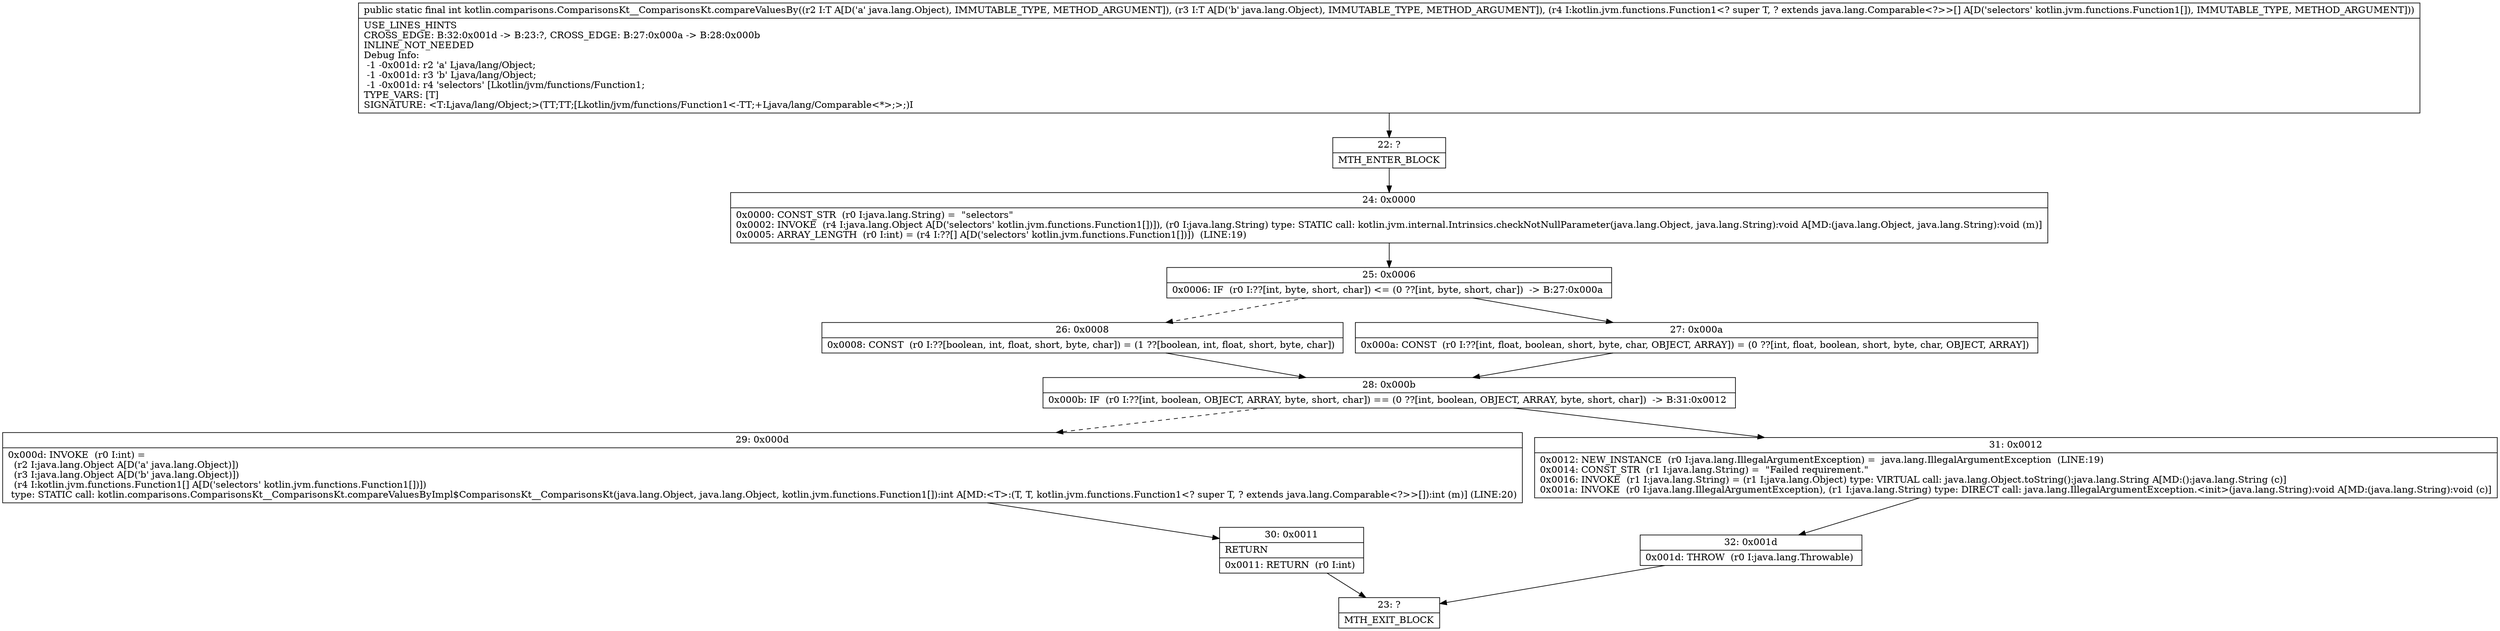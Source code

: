 digraph "CFG forkotlin.comparisons.ComparisonsKt__ComparisonsKt.compareValuesBy(Ljava\/lang\/Object;Ljava\/lang\/Object;[Lkotlin\/jvm\/functions\/Function1;)I" {
Node_22 [shape=record,label="{22\:\ ?|MTH_ENTER_BLOCK\l}"];
Node_24 [shape=record,label="{24\:\ 0x0000|0x0000: CONST_STR  (r0 I:java.lang.String) =  \"selectors\" \l0x0002: INVOKE  (r4 I:java.lang.Object A[D('selectors' kotlin.jvm.functions.Function1[])]), (r0 I:java.lang.String) type: STATIC call: kotlin.jvm.internal.Intrinsics.checkNotNullParameter(java.lang.Object, java.lang.String):void A[MD:(java.lang.Object, java.lang.String):void (m)]\l0x0005: ARRAY_LENGTH  (r0 I:int) = (r4 I:??[] A[D('selectors' kotlin.jvm.functions.Function1[])])  (LINE:19)\l}"];
Node_25 [shape=record,label="{25\:\ 0x0006|0x0006: IF  (r0 I:??[int, byte, short, char]) \<= (0 ??[int, byte, short, char])  \-\> B:27:0x000a \l}"];
Node_26 [shape=record,label="{26\:\ 0x0008|0x0008: CONST  (r0 I:??[boolean, int, float, short, byte, char]) = (1 ??[boolean, int, float, short, byte, char]) \l}"];
Node_28 [shape=record,label="{28\:\ 0x000b|0x000b: IF  (r0 I:??[int, boolean, OBJECT, ARRAY, byte, short, char]) == (0 ??[int, boolean, OBJECT, ARRAY, byte, short, char])  \-\> B:31:0x0012 \l}"];
Node_29 [shape=record,label="{29\:\ 0x000d|0x000d: INVOKE  (r0 I:int) = \l  (r2 I:java.lang.Object A[D('a' java.lang.Object)])\l  (r3 I:java.lang.Object A[D('b' java.lang.Object)])\l  (r4 I:kotlin.jvm.functions.Function1[] A[D('selectors' kotlin.jvm.functions.Function1[])])\l type: STATIC call: kotlin.comparisons.ComparisonsKt__ComparisonsKt.compareValuesByImpl$ComparisonsKt__ComparisonsKt(java.lang.Object, java.lang.Object, kotlin.jvm.functions.Function1[]):int A[MD:\<T\>:(T, T, kotlin.jvm.functions.Function1\<? super T, ? extends java.lang.Comparable\<?\>\>[]):int (m)] (LINE:20)\l}"];
Node_30 [shape=record,label="{30\:\ 0x0011|RETURN\l|0x0011: RETURN  (r0 I:int) \l}"];
Node_23 [shape=record,label="{23\:\ ?|MTH_EXIT_BLOCK\l}"];
Node_31 [shape=record,label="{31\:\ 0x0012|0x0012: NEW_INSTANCE  (r0 I:java.lang.IllegalArgumentException) =  java.lang.IllegalArgumentException  (LINE:19)\l0x0014: CONST_STR  (r1 I:java.lang.String) =  \"Failed requirement.\" \l0x0016: INVOKE  (r1 I:java.lang.String) = (r1 I:java.lang.Object) type: VIRTUAL call: java.lang.Object.toString():java.lang.String A[MD:():java.lang.String (c)]\l0x001a: INVOKE  (r0 I:java.lang.IllegalArgumentException), (r1 I:java.lang.String) type: DIRECT call: java.lang.IllegalArgumentException.\<init\>(java.lang.String):void A[MD:(java.lang.String):void (c)]\l}"];
Node_32 [shape=record,label="{32\:\ 0x001d|0x001d: THROW  (r0 I:java.lang.Throwable) \l}"];
Node_27 [shape=record,label="{27\:\ 0x000a|0x000a: CONST  (r0 I:??[int, float, boolean, short, byte, char, OBJECT, ARRAY]) = (0 ??[int, float, boolean, short, byte, char, OBJECT, ARRAY]) \l}"];
MethodNode[shape=record,label="{public static final int kotlin.comparisons.ComparisonsKt__ComparisonsKt.compareValuesBy((r2 I:T A[D('a' java.lang.Object), IMMUTABLE_TYPE, METHOD_ARGUMENT]), (r3 I:T A[D('b' java.lang.Object), IMMUTABLE_TYPE, METHOD_ARGUMENT]), (r4 I:kotlin.jvm.functions.Function1\<? super T, ? extends java.lang.Comparable\<?\>\>[] A[D('selectors' kotlin.jvm.functions.Function1[]), IMMUTABLE_TYPE, METHOD_ARGUMENT]))  | USE_LINES_HINTS\lCROSS_EDGE: B:32:0x001d \-\> B:23:?, CROSS_EDGE: B:27:0x000a \-\> B:28:0x000b\lINLINE_NOT_NEEDED\lDebug Info:\l  \-1 \-0x001d: r2 'a' Ljava\/lang\/Object;\l  \-1 \-0x001d: r3 'b' Ljava\/lang\/Object;\l  \-1 \-0x001d: r4 'selectors' [Lkotlin\/jvm\/functions\/Function1;\lTYPE_VARS: [T]\lSIGNATURE: \<T:Ljava\/lang\/Object;\>(TT;TT;[Lkotlin\/jvm\/functions\/Function1\<\-TT;+Ljava\/lang\/Comparable\<*\>;\>;)I\l}"];
MethodNode -> Node_22;Node_22 -> Node_24;
Node_24 -> Node_25;
Node_25 -> Node_26[style=dashed];
Node_25 -> Node_27;
Node_26 -> Node_28;
Node_28 -> Node_29[style=dashed];
Node_28 -> Node_31;
Node_29 -> Node_30;
Node_30 -> Node_23;
Node_31 -> Node_32;
Node_32 -> Node_23;
Node_27 -> Node_28;
}

